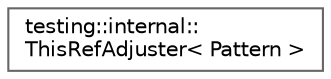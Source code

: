 digraph "Graphical Class Hierarchy"
{
 // LATEX_PDF_SIZE
  bgcolor="transparent";
  edge [fontname=Helvetica,fontsize=10,labelfontname=Helvetica,labelfontsize=10];
  node [fontname=Helvetica,fontsize=10,shape=box,height=0.2,width=0.4];
  rankdir="LR";
  Node0 [id="Node000000",label="testing::internal::\lThisRefAdjuster\< Pattern \>",height=0.2,width=0.4,color="grey40", fillcolor="white", style="filled",URL="$structtesting_1_1internal_1_1ThisRefAdjuster.html",tooltip=" "];
}
